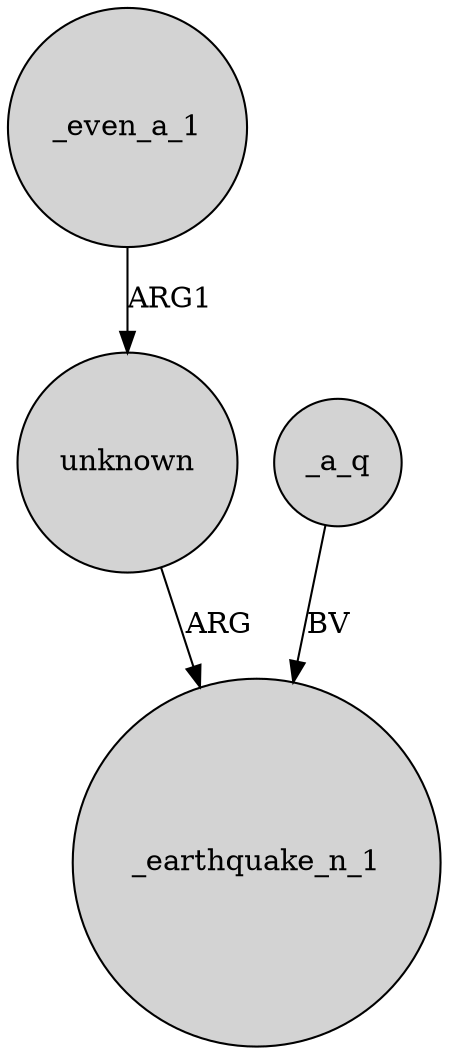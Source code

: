 digraph {
	node [shape=circle style=filled]
	_even_a_1 -> unknown [label=ARG1]
	unknown -> _earthquake_n_1 [label=ARG]
	_a_q -> _earthquake_n_1 [label=BV]
}
